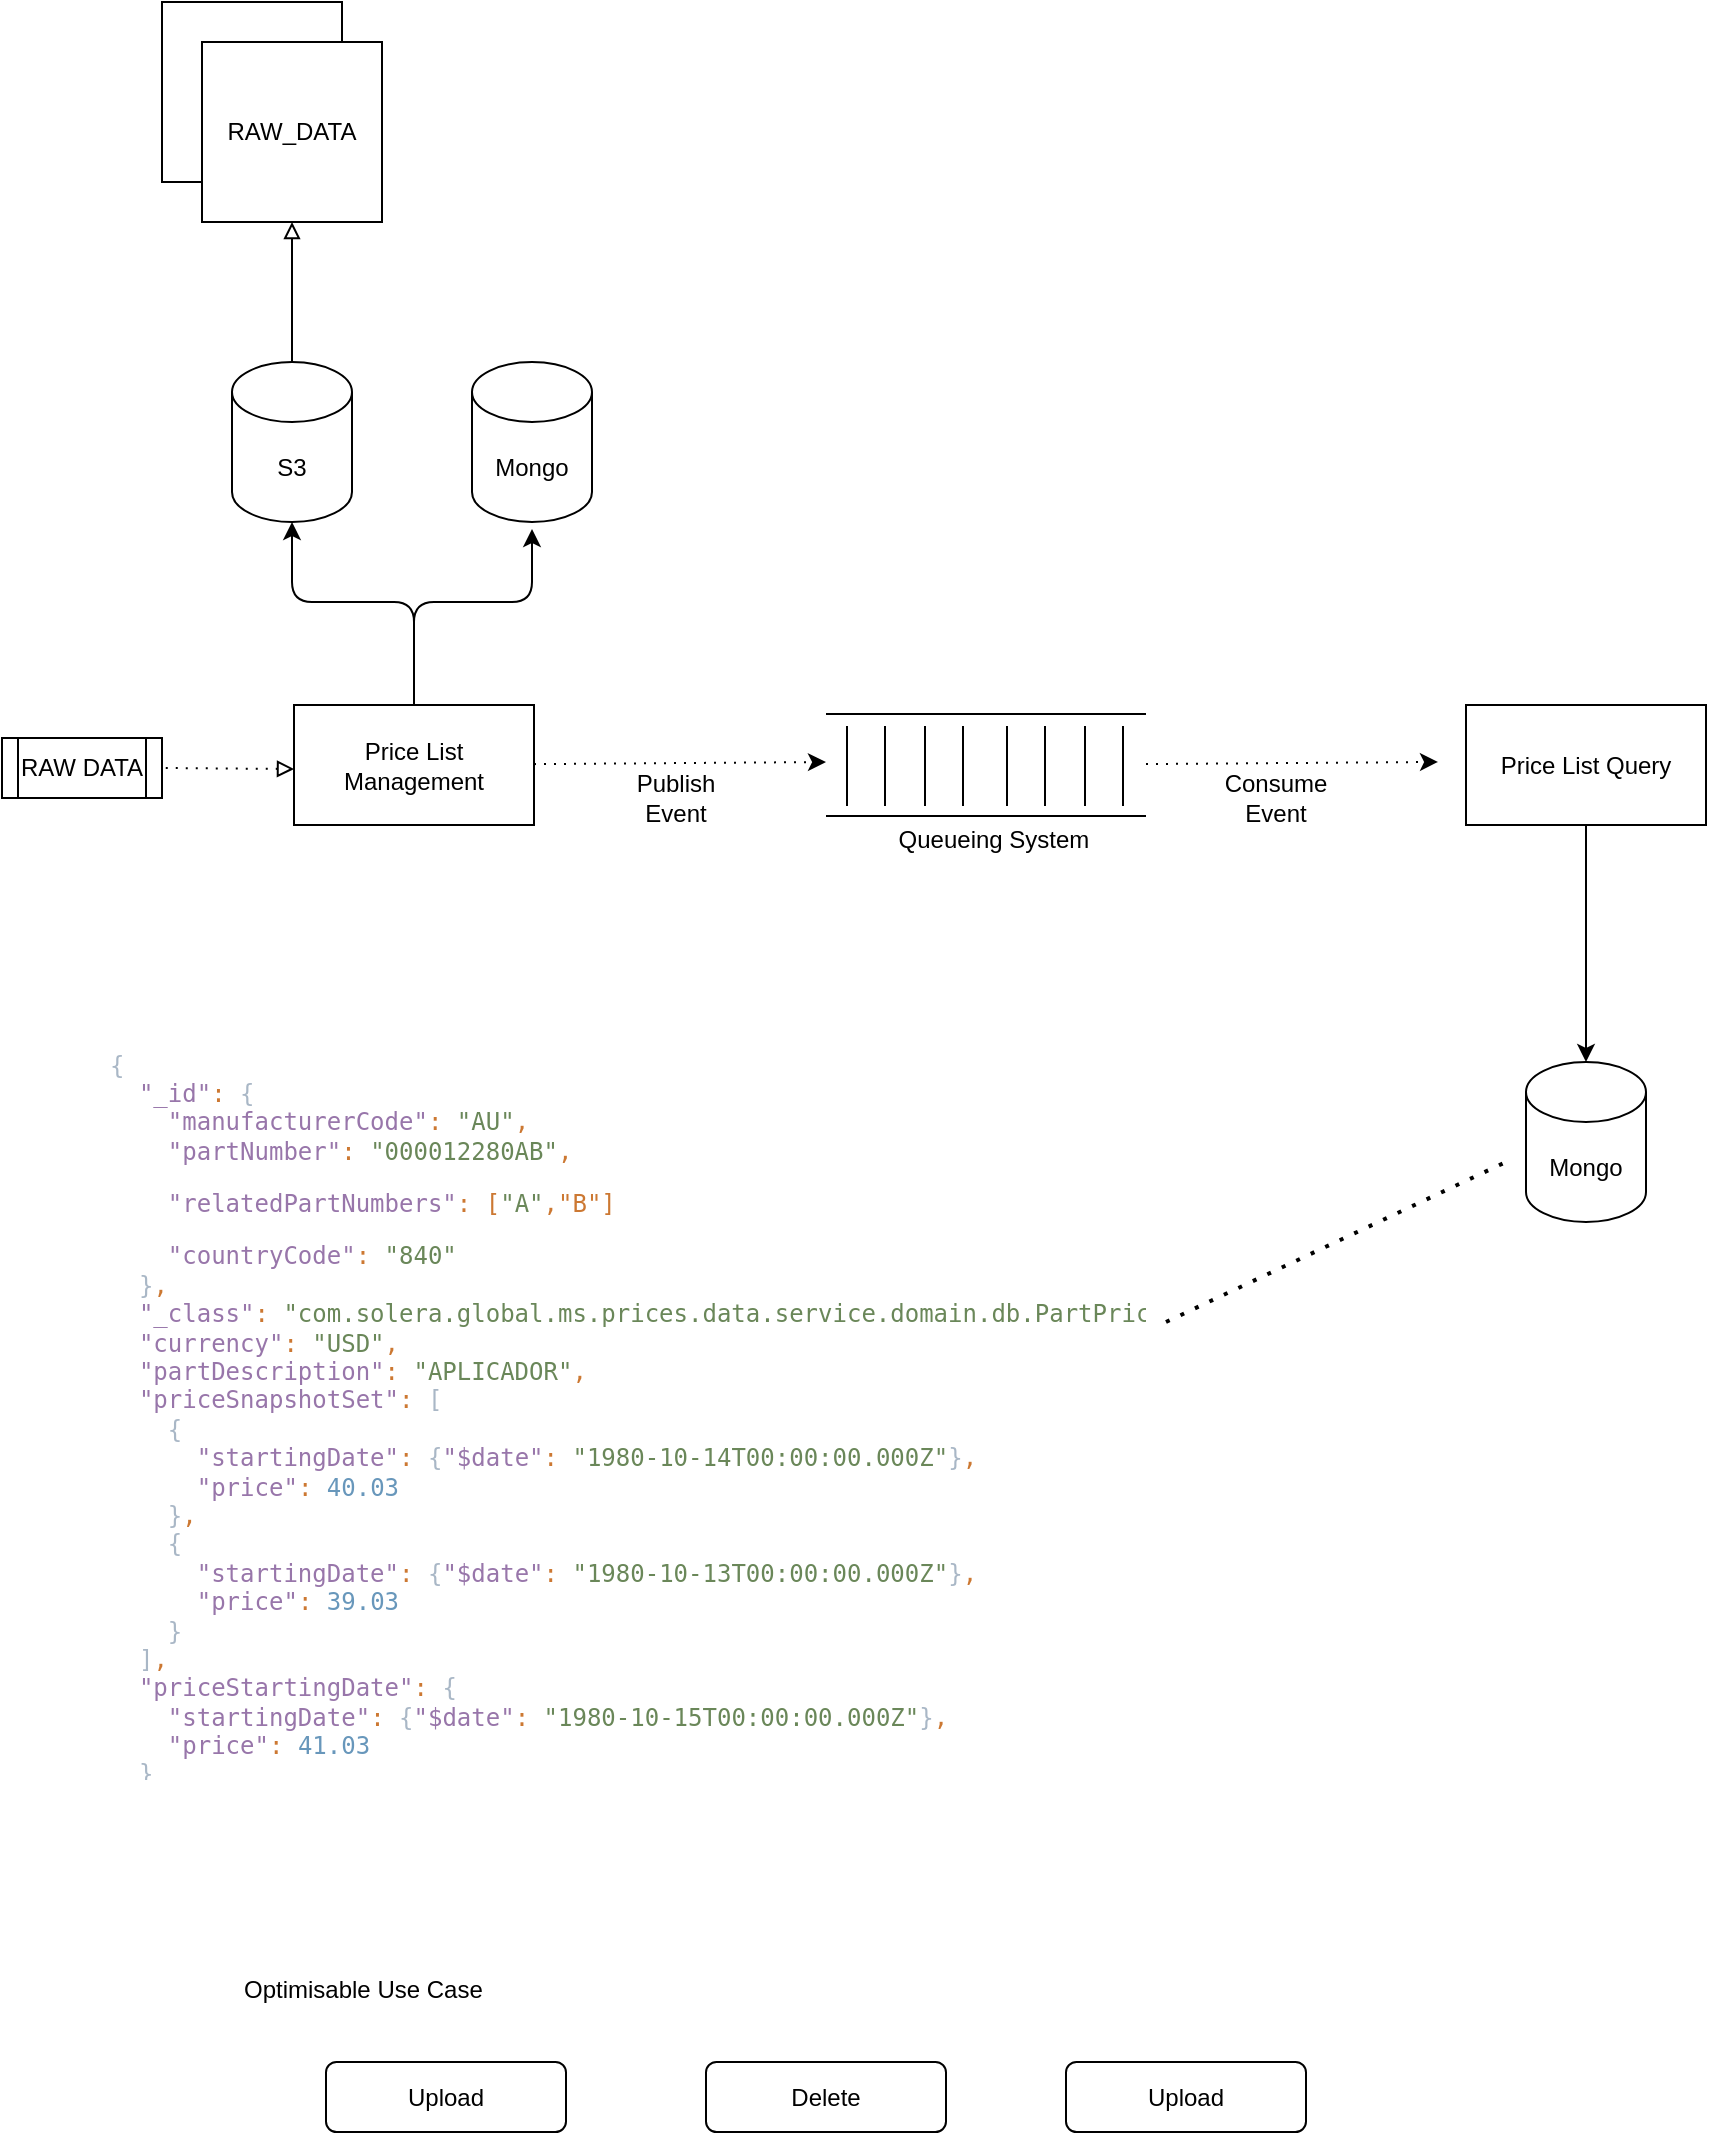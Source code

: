 <mxfile version="14.7.3" type="github">
  <diagram id="qdz5nazlIJ-NT6-yE1in" name="Page-1">
    <mxGraphModel dx="2249" dy="762" grid="1" gridSize="10" guides="1" tooltips="1" connect="1" arrows="1" fold="1" page="1" pageScale="1" pageWidth="827" pageHeight="1169" math="0" shadow="0">
      <root>
        <mxCell id="0" />
        <mxCell id="1" parent="0" />
        <mxCell id="vbaJ4i8jAPuSjdiaZYSy-3" value="Mongo" style="shape=cylinder3;whiteSpace=wrap;html=1;boundedLbl=1;backgroundOutline=1;size=15;" parent="1" vertex="1">
          <mxGeometry x="230" y="590" width="60" height="80" as="geometry" />
        </mxCell>
        <mxCell id="vbaJ4i8jAPuSjdiaZYSy-4" style="edgeStyle=orthogonalEdgeStyle;rounded=0;orthogonalLoop=1;jettySize=auto;html=1;entryX=0.5;entryY=0;entryDx=0;entryDy=0;entryPerimeter=0;" parent="1" source="vbaJ4i8jAPuSjdiaZYSy-5" target="vbaJ4i8jAPuSjdiaZYSy-3" edge="1">
          <mxGeometry relative="1" as="geometry" />
        </mxCell>
        <mxCell id="vbaJ4i8jAPuSjdiaZYSy-5" value="Price List Query" style="rounded=0;whiteSpace=wrap;html=1;" parent="1" vertex="1">
          <mxGeometry x="200" y="411.5" width="120" height="60" as="geometry" />
        </mxCell>
        <mxCell id="vbaJ4i8jAPuSjdiaZYSy-7" value="" style="shape=table;html=1;whiteSpace=wrap;startSize=0;container=1;collapsible=0;childLayout=tableLayout;strokeColor=none;" parent="1" vertex="1">
          <mxGeometry x="-480" y="570" width="520" height="380" as="geometry" />
        </mxCell>
        <mxCell id="vbaJ4i8jAPuSjdiaZYSy-8" value="" style="shape=partialRectangle;html=1;whiteSpace=wrap;collapsible=0;dropTarget=0;pointerEvents=0;fillColor=none;top=0;left=0;bottom=0;right=0;points=[[0,0.5],[1,0.5]];portConstraint=eastwest;strokeColor=none;" parent="vbaJ4i8jAPuSjdiaZYSy-7" vertex="1">
          <mxGeometry width="520" height="380" as="geometry" />
        </mxCell>
        <mxCell id="vbaJ4i8jAPuSjdiaZYSy-9" value="&lt;div align=&quot;left&quot;&gt;&lt;pre style=&quot;color: rgb(169 , 183 , 198) ; font-family: &amp;#34;jetbrains mono&amp;#34; , monospace&quot;&gt;&lt;span style=&quot;background-color: transparent&quot;&gt;{&lt;br&gt;  &lt;span style=&quot;color: #9876aa&quot;&gt;&quot;_id&quot;&lt;/span&gt;&lt;span style=&quot;color: #cc7832&quot;&gt;: &lt;/span&gt;{&lt;br&gt;    &lt;span style=&quot;color: #9876aa&quot;&gt;&quot;manufacturerCode&quot;&lt;/span&gt;&lt;span style=&quot;color: #cc7832&quot;&gt;: &lt;/span&gt;&lt;span style=&quot;color: #6a8759&quot;&gt;&quot;AU&quot;&lt;/span&gt;&lt;span style=&quot;color: #cc7832&quot;&gt;,&lt;br&gt;&lt;/span&gt;&lt;span style=&quot;color: #cc7832&quot;&gt;    &lt;/span&gt;&lt;span style=&quot;color: #9876aa&quot;&gt;&quot;partNumber&quot;&lt;/span&gt;&lt;span style=&quot;color: #cc7832&quot;&gt;: &lt;/span&gt;&lt;span style=&quot;color: #6a8759&quot;&gt;&quot;000012280AB&quot;&lt;/span&gt;&lt;span style=&quot;color: #cc7832&quot;&gt;,&lt;br&gt;&lt;/span&gt;&lt;/span&gt;&lt;pre style=&quot;font-family: &amp;#34;jetbrains mono&amp;#34; , monospace&quot;&gt;&lt;span style=&quot;background-color: transparent&quot;&gt;&lt;span style=&quot;color: rgb(204 , 120 , 50)&quot;&gt;    &lt;/span&gt;&lt;span style=&quot;color: rgb(152 , 118 , 170)&quot;&gt;&quot;relatedPartNumbers&quot;&lt;/span&gt;&lt;span style=&quot;color: rgb(204 , 120 , 50)&quot;&gt;: [&lt;/span&gt;&lt;span style=&quot;color: rgb(106 , 135 , 89)&quot;&gt;&quot;A&quot;&lt;/span&gt;&lt;span style=&quot;color: rgb(204 , 120 , 50)&quot;&gt;,&quot;B&quot;]&lt;br&gt;&lt;/span&gt;&lt;/span&gt;&lt;/pre&gt;    &lt;span style=&quot;background-color: transparent ; color: rgb(152 , 118 , 170)&quot;&gt;&quot;countryCode&quot;&lt;/span&gt;&lt;span style=&quot;background-color: transparent ; color: rgb(204 , 120 , 50)&quot;&gt;: &lt;/span&gt;&lt;span style=&quot;background-color: transparent ; color: rgb(106 , 135 , 89)&quot;&gt;&quot;840&quot;&lt;/span&gt;&lt;span style=&quot;background-color: transparent&quot;&gt;&lt;span style=&quot;color: #6a8759&quot;&gt;&lt;br&gt;&lt;/span&gt;&lt;span style=&quot;color: #6a8759&quot;&gt;  &lt;/span&gt;}&lt;span style=&quot;color: #cc7832&quot;&gt;,&lt;br&gt;&lt;/span&gt;&lt;span style=&quot;color: #cc7832&quot;&gt;  &lt;/span&gt;&lt;span style=&quot;color: #9876aa&quot;&gt;&quot;_class&quot;&lt;/span&gt;&lt;span style=&quot;color: #cc7832&quot;&gt;: &lt;/span&gt;&lt;span style=&quot;color: #6a8759&quot;&gt;&quot;com.solera.global.ms.prices.data.service.domain.db.PartPrice&quot;&lt;/span&gt;&lt;span style=&quot;color: #cc7832&quot;&gt;,&lt;/span&gt;&lt;br&gt;&lt;span style=&quot;color: #cc7832&quot;&gt;&lt;/span&gt;&lt;span style=&quot;color: #cc7832&quot;&gt;  &lt;/span&gt;&lt;span style=&quot;color: #9876aa&quot;&gt;&quot;currency&quot;&lt;/span&gt;&lt;span style=&quot;color: #cc7832&quot;&gt;: &lt;/span&gt;&lt;span style=&quot;color: #6a8759&quot;&gt;&quot;USD&quot;&lt;/span&gt;&lt;span style=&quot;color: #cc7832&quot;&gt;,&lt;br&gt;&lt;/span&gt;&lt;span style=&quot;color: #cc7832&quot;&gt;  &lt;/span&gt;&lt;span style=&quot;color: #9876aa&quot;&gt;&quot;partDescription&quot;&lt;/span&gt;&lt;span style=&quot;color: #cc7832&quot;&gt;: &lt;/span&gt;&lt;span style=&quot;color: #6a8759&quot;&gt;&quot;APLICADOR&quot;&lt;/span&gt;&lt;span style=&quot;color: #cc7832&quot;&gt;,&lt;br&gt;&lt;/span&gt;&lt;span style=&quot;color: #cc7832&quot;&gt;  &lt;/span&gt;&lt;span style=&quot;color: #9876aa&quot;&gt;&quot;priceSnapshotSet&quot;&lt;/span&gt;&lt;span style=&quot;color: #cc7832&quot;&gt;: &lt;/span&gt;[&lt;br&gt;    {&lt;br&gt;      &lt;span style=&quot;color: #9876aa&quot;&gt;&quot;startingDate&quot;&lt;/span&gt;&lt;span style=&quot;color: #cc7832&quot;&gt;: &lt;/span&gt;{&lt;span style=&quot;color: #9876aa&quot;&gt;&quot;$date&quot;&lt;/span&gt;&lt;span style=&quot;color: #cc7832&quot;&gt;: &lt;/span&gt;&lt;span style=&quot;color: #6a8759&quot;&gt;&quot;1980-10-14T00:00:00.000Z&quot;&lt;/span&gt;}&lt;span style=&quot;color: #cc7832&quot;&gt;,&lt;br&gt;&lt;/span&gt;&lt;span style=&quot;color: #cc7832&quot;&gt;      &lt;/span&gt;&lt;span style=&quot;color: #9876aa&quot;&gt;&quot;price&quot;&lt;/span&gt;&lt;span style=&quot;color: #cc7832&quot;&gt;: &lt;/span&gt;&lt;span style=&quot;color: #6897bb&quot;&gt;40.03&lt;br&gt;&lt;/span&gt;&lt;span style=&quot;color: #6897bb&quot;&gt;    &lt;/span&gt;}&lt;span style=&quot;color: #cc7832&quot;&gt;,&lt;br&gt;&lt;/span&gt;&lt;span style=&quot;color: #cc7832&quot;&gt;    &lt;/span&gt;{&lt;br&gt;      &lt;span style=&quot;color: #9876aa&quot;&gt;&quot;startingDate&quot;&lt;/span&gt;&lt;span style=&quot;color: #cc7832&quot;&gt;: &lt;/span&gt;{&lt;span style=&quot;color: #9876aa&quot;&gt;&quot;$date&quot;&lt;/span&gt;&lt;span style=&quot;color: #cc7832&quot;&gt;: &lt;/span&gt;&lt;span style=&quot;color: #6a8759&quot;&gt;&quot;1980-10-13T00:00:00.000Z&quot;&lt;/span&gt;}&lt;span style=&quot;color: #cc7832&quot;&gt;,&lt;br&gt;&lt;/span&gt;&lt;span style=&quot;color: #cc7832&quot;&gt;      &lt;/span&gt;&lt;span style=&quot;color: #9876aa&quot;&gt;&quot;price&quot;&lt;/span&gt;&lt;span style=&quot;color: #cc7832&quot;&gt;: &lt;/span&gt;&lt;span style=&quot;color: #6897bb&quot;&gt;39.03&lt;br&gt;&lt;/span&gt;&lt;span style=&quot;color: #6897bb&quot;&gt;    &lt;/span&gt;}&lt;br&gt;  ]&lt;span style=&quot;color: #cc7832&quot;&gt;,&lt;br&gt;&lt;/span&gt;&lt;span style=&quot;color: #cc7832&quot;&gt;  &lt;/span&gt;&lt;span style=&quot;color: #9876aa&quot;&gt;&quot;priceStartingDate&quot;&lt;/span&gt;&lt;span style=&quot;color: #cc7832&quot;&gt;: &lt;/span&gt;{&lt;br&gt;    &lt;span style=&quot;color: #9876aa&quot;&gt;&quot;startingDate&quot;&lt;/span&gt;&lt;span style=&quot;color: #cc7832&quot;&gt;: &lt;/span&gt;{&lt;span style=&quot;color: #9876aa&quot;&gt;&quot;$date&quot;&lt;/span&gt;&lt;span style=&quot;color: #cc7832&quot;&gt;: &lt;/span&gt;&lt;span style=&quot;color: #6a8759&quot;&gt;&quot;1980-10-15T00:00:00.000Z&quot;&lt;/span&gt;}&lt;span style=&quot;color: #cc7832&quot;&gt;,&lt;br&gt;&lt;/span&gt;&lt;span style=&quot;color: #cc7832&quot;&gt;    &lt;/span&gt;&lt;span style=&quot;color: #9876aa&quot;&gt;&quot;price&quot;&lt;/span&gt;&lt;span style=&quot;color: #cc7832&quot;&gt;: &lt;/span&gt;&lt;span style=&quot;color: #6897bb&quot;&gt;41.03&lt;br&gt;&lt;/span&gt;&lt;span style=&quot;color: #6897bb&quot;&gt;  &lt;/span&gt;}&lt;br&gt;}&lt;/span&gt;&lt;/pre&gt;&lt;/div&gt;" style="shape=partialRectangle;html=1;whiteSpace=wrap;connectable=0;overflow=hidden;fillColor=none;top=0;left=0;bottom=0;right=0;align=left;strokeColor=none;" parent="vbaJ4i8jAPuSjdiaZYSy-8" vertex="1">
          <mxGeometry width="520" height="380" as="geometry" />
        </mxCell>
        <mxCell id="vbaJ4i8jAPuSjdiaZYSy-10" value="S3" style="shape=cylinder3;whiteSpace=wrap;html=1;boundedLbl=1;backgroundOutline=1;size=15;" parent="1" vertex="1">
          <mxGeometry x="-417" y="240" width="60" height="80" as="geometry" />
        </mxCell>
        <mxCell id="vbaJ4i8jAPuSjdiaZYSy-12" value="RAW DATA" style="shape=process;whiteSpace=wrap;html=1;backgroundOutline=1;" parent="1" vertex="1">
          <mxGeometry x="-532" y="428" width="80" height="30" as="geometry" />
        </mxCell>
        <mxCell id="vbaJ4i8jAPuSjdiaZYSy-14" style="edgeStyle=orthogonalEdgeStyle;rounded=1;orthogonalLoop=1;jettySize=auto;html=1;" parent="1" source="vbaJ4i8jAPuSjdiaZYSy-15" edge="1">
          <mxGeometry relative="1" as="geometry">
            <mxPoint x="-267" y="323.5" as="targetPoint" />
            <Array as="points">
              <mxPoint x="-326" y="360" />
              <mxPoint x="-267" y="360" />
            </Array>
          </mxGeometry>
        </mxCell>
        <mxCell id="_wAVI1nwW73O4hYz-oEy-28" style="rounded=1;orthogonalLoop=1;jettySize=auto;html=1;exitX=0;exitY=0.5;exitDx=0;exitDy=0;entryX=1;entryY=0.5;entryDx=0;entryDy=0;startArrow=block;startFill=0;endArrow=none;endFill=0;fillColor=#00FF80;dashed=1;dashPattern=1 4;" parent="1" target="vbaJ4i8jAPuSjdiaZYSy-12" edge="1">
          <mxGeometry relative="1" as="geometry">
            <mxPoint x="-386" y="443.5" as="sourcePoint" />
            <mxPoint x="-452" y="445" as="targetPoint" />
          </mxGeometry>
        </mxCell>
        <mxCell id="vbaJ4i8jAPuSjdiaZYSy-15" value="Price List Management" style="rounded=0;whiteSpace=wrap;html=1;" parent="1" vertex="1">
          <mxGeometry x="-386" y="411.5" width="120" height="60" as="geometry" />
        </mxCell>
        <mxCell id="vbaJ4i8jAPuSjdiaZYSy-16" value="&lt;div&gt;Mongo&lt;/div&gt;" style="shape=cylinder3;whiteSpace=wrap;html=1;boundedLbl=1;backgroundOutline=1;size=15;" parent="1" vertex="1">
          <mxGeometry x="-297" y="240" width="60" height="80" as="geometry" />
        </mxCell>
        <mxCell id="_wAVI1nwW73O4hYz-oEy-1" value="Upload" style="rounded=1;whiteSpace=wrap;html=1;" parent="1" vertex="1">
          <mxGeometry x="-370" y="1090" width="120" height="35" as="geometry" />
        </mxCell>
        <mxCell id="_wAVI1nwW73O4hYz-oEy-2" value="Upload" style="rounded=1;whiteSpace=wrap;html=1;" parent="1" vertex="1">
          <mxGeometry y="1090" width="120" height="35" as="geometry" />
        </mxCell>
        <mxCell id="_wAVI1nwW73O4hYz-oEy-3" value="Delete" style="rounded=1;whiteSpace=wrap;html=1;" parent="1" vertex="1">
          <mxGeometry x="-180" y="1090" width="120" height="35" as="geometry" />
        </mxCell>
        <mxCell id="_wAVI1nwW73O4hYz-oEy-17" value="" style="group" parent="1" vertex="1" connectable="0">
          <mxGeometry x="-120" y="416" width="160" height="73" as="geometry" />
        </mxCell>
        <mxCell id="_wAVI1nwW73O4hYz-oEy-15" value="" style="group" parent="_wAVI1nwW73O4hYz-oEy-17" vertex="1" connectable="0">
          <mxGeometry width="160" height="51" as="geometry" />
        </mxCell>
        <mxCell id="_wAVI1nwW73O4hYz-oEy-4" value="" style="endArrow=none;html=1;fillColor=#00FF80;" parent="_wAVI1nwW73O4hYz-oEy-15" edge="1">
          <mxGeometry width="50" height="50" relative="1" as="geometry">
            <mxPoint y="51" as="sourcePoint" />
            <mxPoint x="160" y="51" as="targetPoint" />
          </mxGeometry>
        </mxCell>
        <mxCell id="_wAVI1nwW73O4hYz-oEy-5" value="" style="endArrow=none;html=1;fillColor=#00FF80;" parent="_wAVI1nwW73O4hYz-oEy-15" edge="1">
          <mxGeometry width="50" height="50" relative="1" as="geometry">
            <mxPoint as="sourcePoint" />
            <mxPoint x="160" as="targetPoint" />
          </mxGeometry>
        </mxCell>
        <mxCell id="_wAVI1nwW73O4hYz-oEy-6" value="" style="endArrow=none;html=1;fillColor=#00FF80;" parent="_wAVI1nwW73O4hYz-oEy-15" edge="1">
          <mxGeometry width="50" height="50" relative="1" as="geometry">
            <mxPoint x="29.5" y="46" as="sourcePoint" />
            <mxPoint x="29.5" y="6" as="targetPoint" />
          </mxGeometry>
        </mxCell>
        <mxCell id="_wAVI1nwW73O4hYz-oEy-7" value="" style="endArrow=none;html=1;fillColor=#00FF80;" parent="_wAVI1nwW73O4hYz-oEy-15" edge="1">
          <mxGeometry width="50" height="50" relative="1" as="geometry">
            <mxPoint x="10.5" y="46" as="sourcePoint" />
            <mxPoint x="10.5" y="6" as="targetPoint" />
          </mxGeometry>
        </mxCell>
        <mxCell id="_wAVI1nwW73O4hYz-oEy-9" value="" style="endArrow=none;html=1;fillColor=#00FF80;" parent="_wAVI1nwW73O4hYz-oEy-15" edge="1">
          <mxGeometry width="50" height="50" relative="1" as="geometry">
            <mxPoint x="68.5" y="46" as="sourcePoint" />
            <mxPoint x="68.5" y="6" as="targetPoint" />
          </mxGeometry>
        </mxCell>
        <mxCell id="_wAVI1nwW73O4hYz-oEy-10" value="" style="endArrow=none;html=1;fillColor=#00FF80;" parent="_wAVI1nwW73O4hYz-oEy-15" edge="1">
          <mxGeometry width="50" height="50" relative="1" as="geometry">
            <mxPoint x="49.5" y="46" as="sourcePoint" />
            <mxPoint x="49.5" y="6" as="targetPoint" />
          </mxGeometry>
        </mxCell>
        <mxCell id="_wAVI1nwW73O4hYz-oEy-11" value="" style="endArrow=none;html=1;fillColor=#00FF80;" parent="_wAVI1nwW73O4hYz-oEy-15" edge="1">
          <mxGeometry width="50" height="50" relative="1" as="geometry">
            <mxPoint x="109.5" y="46" as="sourcePoint" />
            <mxPoint x="109.5" y="6" as="targetPoint" />
          </mxGeometry>
        </mxCell>
        <mxCell id="_wAVI1nwW73O4hYz-oEy-12" value="" style="endArrow=none;html=1;fillColor=#00FF80;" parent="_wAVI1nwW73O4hYz-oEy-15" edge="1">
          <mxGeometry width="50" height="50" relative="1" as="geometry">
            <mxPoint x="90.5" y="46" as="sourcePoint" />
            <mxPoint x="90.5" y="6" as="targetPoint" />
          </mxGeometry>
        </mxCell>
        <mxCell id="_wAVI1nwW73O4hYz-oEy-13" value="" style="endArrow=none;html=1;fillColor=#00FF80;" parent="_wAVI1nwW73O4hYz-oEy-15" edge="1">
          <mxGeometry width="50" height="50" relative="1" as="geometry">
            <mxPoint x="148.5" y="46" as="sourcePoint" />
            <mxPoint x="148.5" y="6" as="targetPoint" />
          </mxGeometry>
        </mxCell>
        <mxCell id="_wAVI1nwW73O4hYz-oEy-14" value="" style="endArrow=none;html=1;fillColor=#00FF80;" parent="_wAVI1nwW73O4hYz-oEy-15" edge="1">
          <mxGeometry width="50" height="50" relative="1" as="geometry">
            <mxPoint x="129.5" y="46" as="sourcePoint" />
            <mxPoint x="129.5" y="6" as="targetPoint" />
          </mxGeometry>
        </mxCell>
        <mxCell id="_wAVI1nwW73O4hYz-oEy-16" value="Queueing System" style="text;html=1;strokeColor=none;fillColor=none;align=center;verticalAlign=middle;whiteSpace=wrap;rounded=0;" parent="_wAVI1nwW73O4hYz-oEy-17" vertex="1">
          <mxGeometry x="24" y="53" width="120" height="20" as="geometry" />
        </mxCell>
        <mxCell id="_wAVI1nwW73O4hYz-oEy-19" value="" style="group" parent="1" vertex="1" connectable="0">
          <mxGeometry x="-452" y="60" width="110" height="110" as="geometry" />
        </mxCell>
        <mxCell id="vbaJ4i8jAPuSjdiaZYSy-20" value="" style="whiteSpace=wrap;html=1;aspect=fixed;" parent="_wAVI1nwW73O4hYz-oEy-19" vertex="1">
          <mxGeometry width="90" height="90" as="geometry" />
        </mxCell>
        <mxCell id="vbaJ4i8jAPuSjdiaZYSy-21" value="&lt;div&gt;RAW_DATA&lt;/div&gt;" style="whiteSpace=wrap;html=1;aspect=fixed;" parent="_wAVI1nwW73O4hYz-oEy-19" vertex="1">
          <mxGeometry x="20" y="20" width="90" height="90" as="geometry" />
        </mxCell>
        <mxCell id="_wAVI1nwW73O4hYz-oEy-25" style="edgeStyle=orthogonalEdgeStyle;rounded=0;orthogonalLoop=1;jettySize=auto;html=1;exitX=0.5;exitY=1;exitDx=0;exitDy=0;entryX=0.5;entryY=0;entryDx=0;entryDy=0;entryPerimeter=0;startArrow=block;startFill=0;endArrow=none;endFill=0;fillColor=#00FF80;" parent="1" source="vbaJ4i8jAPuSjdiaZYSy-21" target="vbaJ4i8jAPuSjdiaZYSy-10" edge="1">
          <mxGeometry relative="1" as="geometry" />
        </mxCell>
        <mxCell id="_wAVI1nwW73O4hYz-oEy-26" value="" style="endArrow=classic;html=1;fillColor=#00FF80;exitX=0.5;exitY=0;exitDx=0;exitDy=0;entryX=0.5;entryY=1;entryDx=0;entryDy=0;entryPerimeter=0;edgeStyle=orthogonalEdgeStyle;" parent="1" source="vbaJ4i8jAPuSjdiaZYSy-15" target="vbaJ4i8jAPuSjdiaZYSy-10" edge="1">
          <mxGeometry width="50" height="50" relative="1" as="geometry">
            <mxPoint x="183" y="420" as="sourcePoint" />
            <mxPoint x="233" y="370" as="targetPoint" />
            <Array as="points">
              <mxPoint x="-326" y="360" />
              <mxPoint x="-387" y="360" />
            </Array>
          </mxGeometry>
        </mxCell>
        <mxCell id="_wAVI1nwW73O4hYz-oEy-29" value="" style="endArrow=classic;html=1;dashed=1;dashPattern=1 4;fillColor=#00FF80;" parent="1" source="vbaJ4i8jAPuSjdiaZYSy-15" edge="1">
          <mxGeometry width="50" height="50" relative="1" as="geometry">
            <mxPoint x="150" y="410" as="sourcePoint" />
            <mxPoint x="-120" y="440" as="targetPoint" />
          </mxGeometry>
        </mxCell>
        <mxCell id="_wAVI1nwW73O4hYz-oEy-30" value="Publish&lt;br&gt;Event" style="text;html=1;strokeColor=none;fillColor=none;align=center;verticalAlign=middle;whiteSpace=wrap;rounded=0;" parent="1" vertex="1">
          <mxGeometry x="-220" y="444" width="50" height="27.5" as="geometry" />
        </mxCell>
        <mxCell id="_wAVI1nwW73O4hYz-oEy-31" value="" style="endArrow=classic;html=1;dashed=1;dashPattern=1 4;fillColor=#00FF80;" parent="1" edge="1">
          <mxGeometry width="50" height="50" relative="1" as="geometry">
            <mxPoint x="40" y="441.033" as="sourcePoint" />
            <mxPoint x="186" y="439.97" as="targetPoint" />
          </mxGeometry>
        </mxCell>
        <mxCell id="_wAVI1nwW73O4hYz-oEy-32" value="Consume&lt;br&gt;Event" style="text;html=1;strokeColor=none;fillColor=none;align=center;verticalAlign=middle;whiteSpace=wrap;rounded=0;" parent="1" vertex="1">
          <mxGeometry x="70" y="444" width="70" height="27.5" as="geometry" />
        </mxCell>
        <mxCell id="_wAVI1nwW73O4hYz-oEy-33" value="" style="endArrow=none;dashed=1;html=1;dashPattern=1 3;strokeWidth=2;fillColor=#00FF80;" parent="1" edge="1">
          <mxGeometry width="50" height="50" relative="1" as="geometry">
            <mxPoint x="50" y="720" as="sourcePoint" />
            <mxPoint x="220" y="640" as="targetPoint" />
          </mxGeometry>
        </mxCell>
        <mxCell id="_wAVI1nwW73O4hYz-oEy-34" value="Optimisable Use Case" style="text;strokeColor=none;fillColor=none;align=left;verticalAlign=top;spacingLeft=4;spacingRight=4;overflow=hidden;rotatable=0;points=[[0,0.5],[1,0.5]];portConstraint=eastwest;" parent="1" vertex="1">
          <mxGeometry x="-417" y="1040" width="153" height="26" as="geometry" />
        </mxCell>
      </root>
    </mxGraphModel>
  </diagram>
</mxfile>
